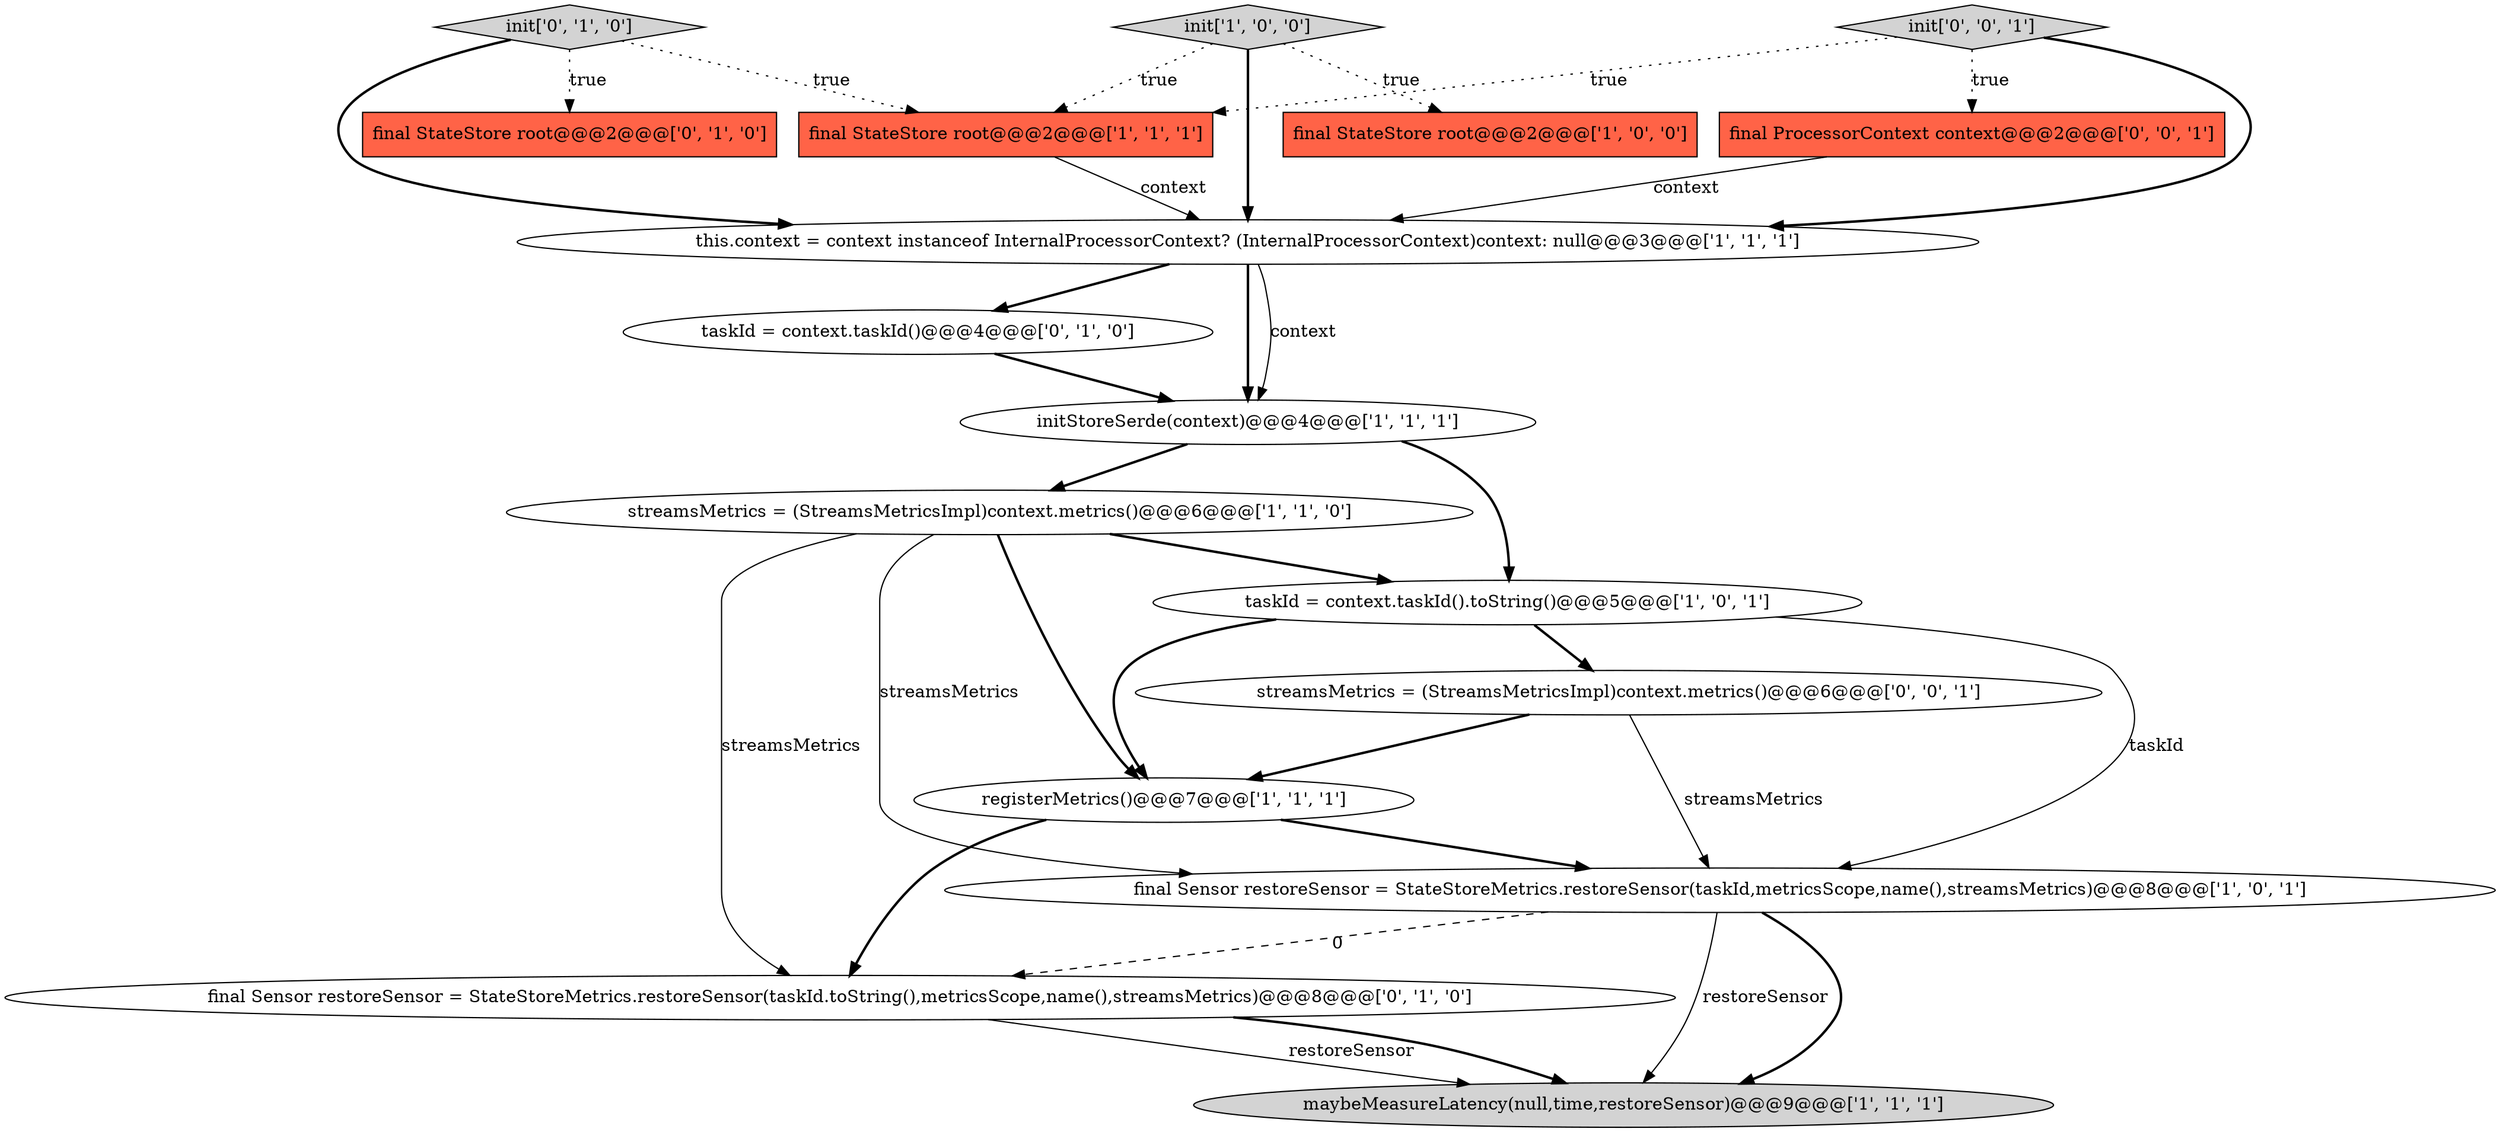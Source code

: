 digraph {
10 [style = filled, label = "init['0', '1', '0']", fillcolor = lightgray, shape = diamond image = "AAA0AAABBB2BBB"];
4 [style = filled, label = "final StateStore root@@@2@@@['1', '1', '1']", fillcolor = tomato, shape = box image = "AAA0AAABBB1BBB"];
13 [style = filled, label = "taskId = context.taskId()@@@4@@@['0', '1', '0']", fillcolor = white, shape = ellipse image = "AAA1AAABBB2BBB"];
6 [style = filled, label = "taskId = context.taskId().toString()@@@5@@@['1', '0', '1']", fillcolor = white, shape = ellipse image = "AAA0AAABBB1BBB"];
8 [style = filled, label = "init['1', '0', '0']", fillcolor = lightgray, shape = diamond image = "AAA0AAABBB1BBB"];
7 [style = filled, label = "maybeMeasureLatency(null,time,restoreSensor)@@@9@@@['1', '1', '1']", fillcolor = lightgray, shape = ellipse image = "AAA0AAABBB1BBB"];
14 [style = filled, label = "final ProcessorContext context@@@2@@@['0', '0', '1']", fillcolor = tomato, shape = box image = "AAA0AAABBB3BBB"];
12 [style = filled, label = "final StateStore root@@@2@@@['0', '1', '0']", fillcolor = tomato, shape = box image = "AAA0AAABBB2BBB"];
15 [style = filled, label = "streamsMetrics = (StreamsMetricsImpl)context.metrics()@@@6@@@['0', '0', '1']", fillcolor = white, shape = ellipse image = "AAA0AAABBB3BBB"];
16 [style = filled, label = "init['0', '0', '1']", fillcolor = lightgray, shape = diamond image = "AAA0AAABBB3BBB"];
9 [style = filled, label = "registerMetrics()@@@7@@@['1', '1', '1']", fillcolor = white, shape = ellipse image = "AAA0AAABBB1BBB"];
2 [style = filled, label = "initStoreSerde(context)@@@4@@@['1', '1', '1']", fillcolor = white, shape = ellipse image = "AAA0AAABBB1BBB"];
0 [style = filled, label = "streamsMetrics = (StreamsMetricsImpl)context.metrics()@@@6@@@['1', '1', '0']", fillcolor = white, shape = ellipse image = "AAA0AAABBB1BBB"];
3 [style = filled, label = "final Sensor restoreSensor = StateStoreMetrics.restoreSensor(taskId,metricsScope,name(),streamsMetrics)@@@8@@@['1', '0', '1']", fillcolor = white, shape = ellipse image = "AAA0AAABBB1BBB"];
5 [style = filled, label = "this.context = context instanceof InternalProcessorContext? (InternalProcessorContext)context: null@@@3@@@['1', '1', '1']", fillcolor = white, shape = ellipse image = "AAA0AAABBB1BBB"];
11 [style = filled, label = "final Sensor restoreSensor = StateStoreMetrics.restoreSensor(taskId.toString(),metricsScope,name(),streamsMetrics)@@@8@@@['0', '1', '0']", fillcolor = white, shape = ellipse image = "AAA1AAABBB2BBB"];
1 [style = filled, label = "final StateStore root@@@2@@@['1', '0', '0']", fillcolor = tomato, shape = box image = "AAA0AAABBB1BBB"];
5->2 [style = bold, label=""];
0->6 [style = bold, label=""];
16->4 [style = dotted, label="true"];
4->5 [style = solid, label="context"];
9->11 [style = bold, label=""];
15->9 [style = bold, label=""];
11->7 [style = solid, label="restoreSensor"];
8->5 [style = bold, label=""];
10->12 [style = dotted, label="true"];
6->15 [style = bold, label=""];
3->7 [style = solid, label="restoreSensor"];
6->3 [style = solid, label="taskId"];
9->3 [style = bold, label=""];
0->9 [style = bold, label=""];
16->14 [style = dotted, label="true"];
15->3 [style = solid, label="streamsMetrics"];
3->11 [style = dashed, label="0"];
5->2 [style = solid, label="context"];
0->3 [style = solid, label="streamsMetrics"];
3->7 [style = bold, label=""];
14->5 [style = solid, label="context"];
5->13 [style = bold, label=""];
11->7 [style = bold, label=""];
6->9 [style = bold, label=""];
10->4 [style = dotted, label="true"];
16->5 [style = bold, label=""];
2->6 [style = bold, label=""];
2->0 [style = bold, label=""];
13->2 [style = bold, label=""];
0->11 [style = solid, label="streamsMetrics"];
8->1 [style = dotted, label="true"];
8->4 [style = dotted, label="true"];
10->5 [style = bold, label=""];
}

